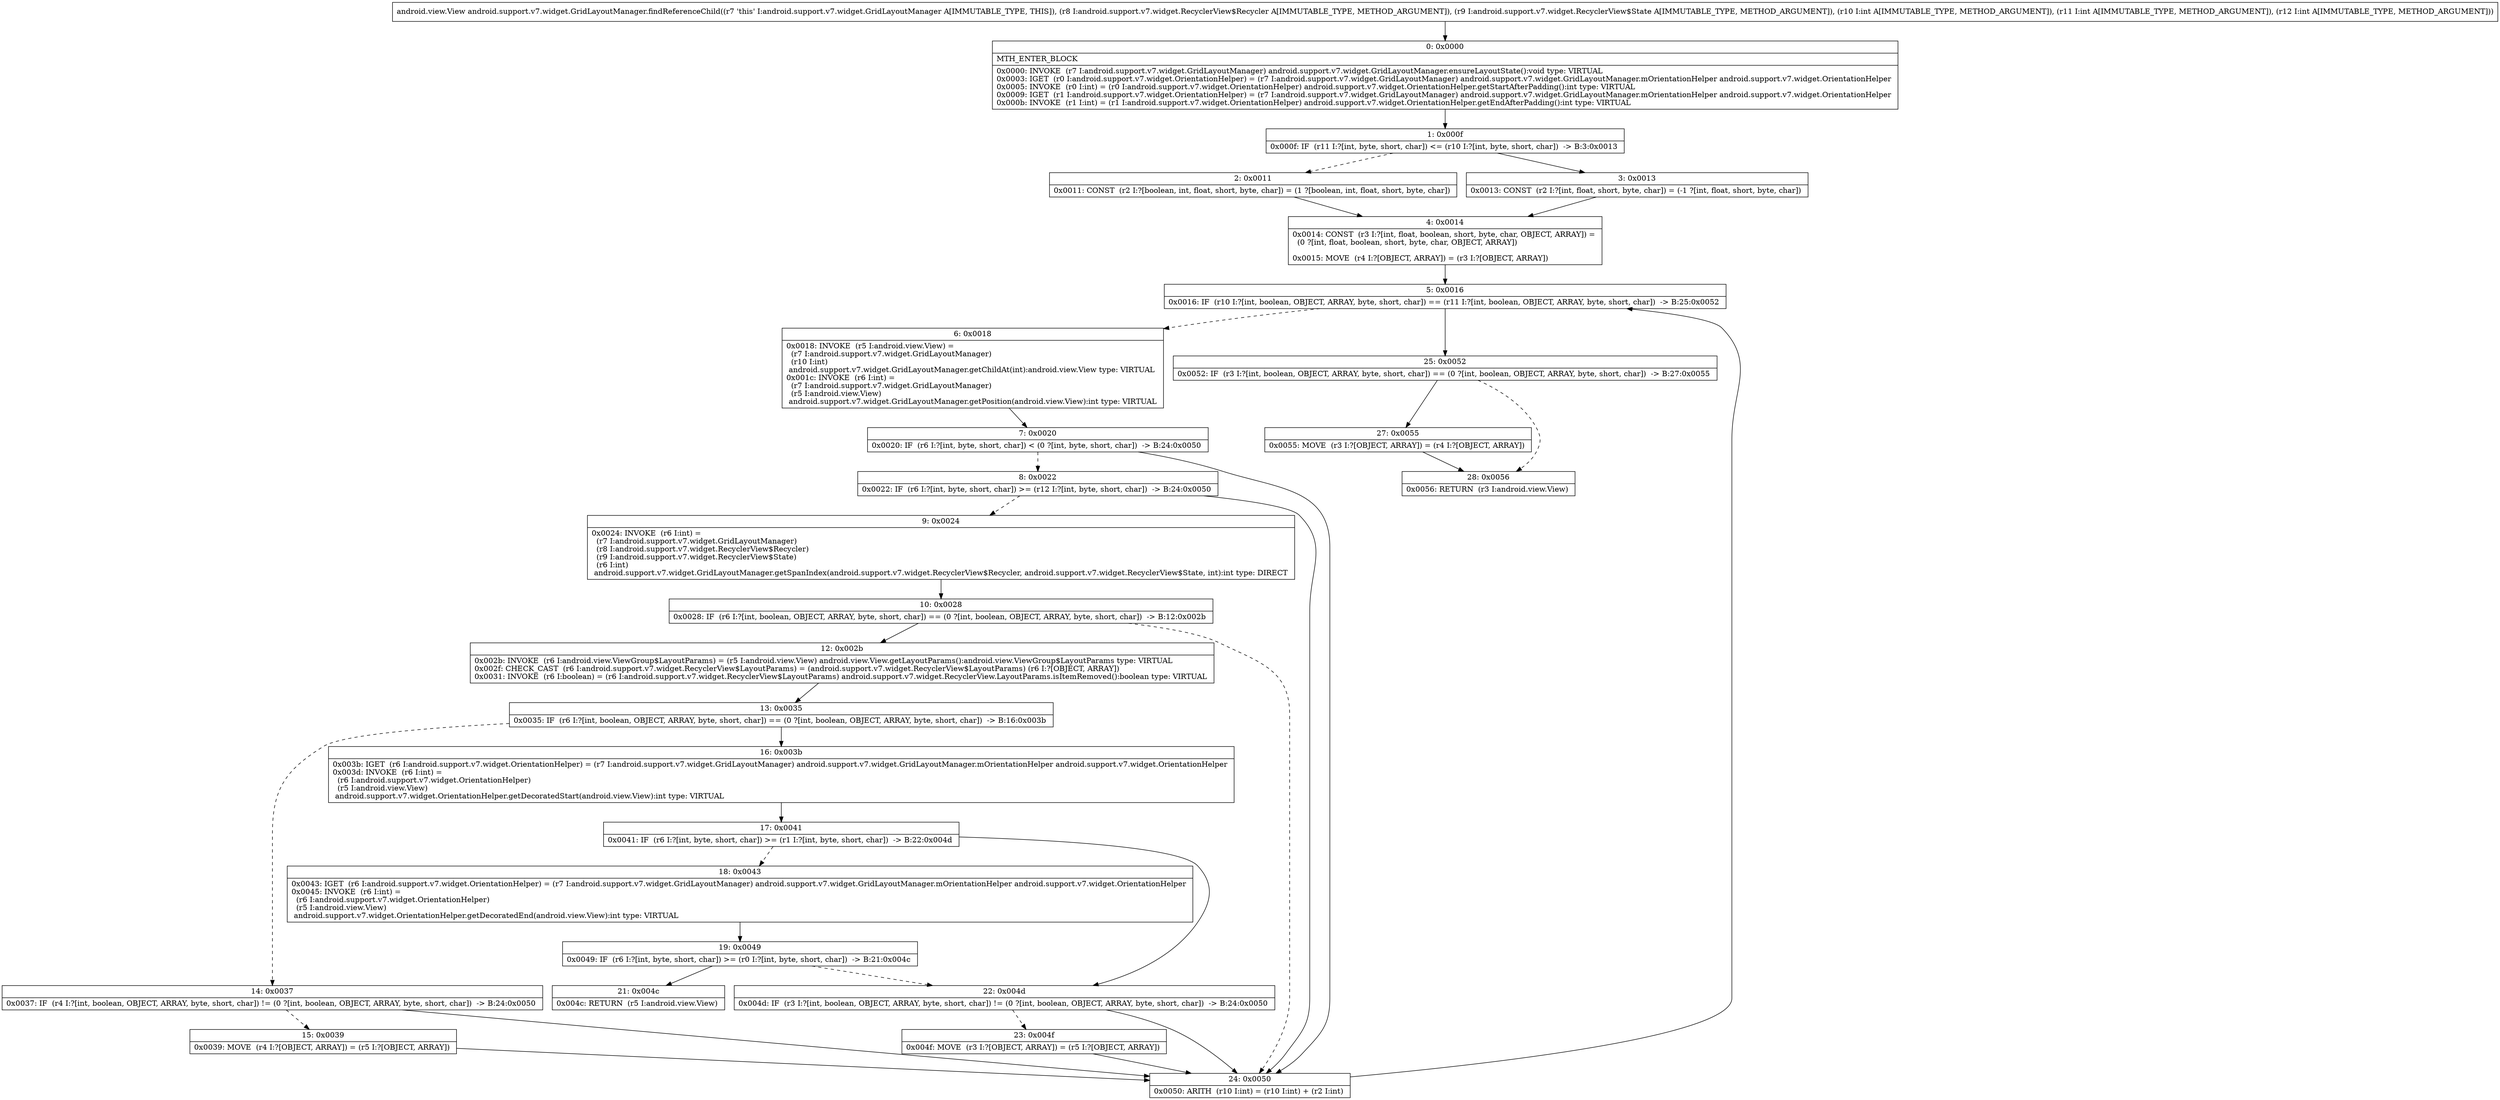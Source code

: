 digraph "CFG forandroid.support.v7.widget.GridLayoutManager.findReferenceChild(Landroid\/support\/v7\/widget\/RecyclerView$Recycler;Landroid\/support\/v7\/widget\/RecyclerView$State;III)Landroid\/view\/View;" {
Node_0 [shape=record,label="{0\:\ 0x0000|MTH_ENTER_BLOCK\l|0x0000: INVOKE  (r7 I:android.support.v7.widget.GridLayoutManager) android.support.v7.widget.GridLayoutManager.ensureLayoutState():void type: VIRTUAL \l0x0003: IGET  (r0 I:android.support.v7.widget.OrientationHelper) = (r7 I:android.support.v7.widget.GridLayoutManager) android.support.v7.widget.GridLayoutManager.mOrientationHelper android.support.v7.widget.OrientationHelper \l0x0005: INVOKE  (r0 I:int) = (r0 I:android.support.v7.widget.OrientationHelper) android.support.v7.widget.OrientationHelper.getStartAfterPadding():int type: VIRTUAL \l0x0009: IGET  (r1 I:android.support.v7.widget.OrientationHelper) = (r7 I:android.support.v7.widget.GridLayoutManager) android.support.v7.widget.GridLayoutManager.mOrientationHelper android.support.v7.widget.OrientationHelper \l0x000b: INVOKE  (r1 I:int) = (r1 I:android.support.v7.widget.OrientationHelper) android.support.v7.widget.OrientationHelper.getEndAfterPadding():int type: VIRTUAL \l}"];
Node_1 [shape=record,label="{1\:\ 0x000f|0x000f: IF  (r11 I:?[int, byte, short, char]) \<= (r10 I:?[int, byte, short, char])  \-\> B:3:0x0013 \l}"];
Node_2 [shape=record,label="{2\:\ 0x0011|0x0011: CONST  (r2 I:?[boolean, int, float, short, byte, char]) = (1 ?[boolean, int, float, short, byte, char]) \l}"];
Node_3 [shape=record,label="{3\:\ 0x0013|0x0013: CONST  (r2 I:?[int, float, short, byte, char]) = (\-1 ?[int, float, short, byte, char]) \l}"];
Node_4 [shape=record,label="{4\:\ 0x0014|0x0014: CONST  (r3 I:?[int, float, boolean, short, byte, char, OBJECT, ARRAY]) = \l  (0 ?[int, float, boolean, short, byte, char, OBJECT, ARRAY])\l \l0x0015: MOVE  (r4 I:?[OBJECT, ARRAY]) = (r3 I:?[OBJECT, ARRAY]) \l}"];
Node_5 [shape=record,label="{5\:\ 0x0016|0x0016: IF  (r10 I:?[int, boolean, OBJECT, ARRAY, byte, short, char]) == (r11 I:?[int, boolean, OBJECT, ARRAY, byte, short, char])  \-\> B:25:0x0052 \l}"];
Node_6 [shape=record,label="{6\:\ 0x0018|0x0018: INVOKE  (r5 I:android.view.View) = \l  (r7 I:android.support.v7.widget.GridLayoutManager)\l  (r10 I:int)\l android.support.v7.widget.GridLayoutManager.getChildAt(int):android.view.View type: VIRTUAL \l0x001c: INVOKE  (r6 I:int) = \l  (r7 I:android.support.v7.widget.GridLayoutManager)\l  (r5 I:android.view.View)\l android.support.v7.widget.GridLayoutManager.getPosition(android.view.View):int type: VIRTUAL \l}"];
Node_7 [shape=record,label="{7\:\ 0x0020|0x0020: IF  (r6 I:?[int, byte, short, char]) \< (0 ?[int, byte, short, char])  \-\> B:24:0x0050 \l}"];
Node_8 [shape=record,label="{8\:\ 0x0022|0x0022: IF  (r6 I:?[int, byte, short, char]) \>= (r12 I:?[int, byte, short, char])  \-\> B:24:0x0050 \l}"];
Node_9 [shape=record,label="{9\:\ 0x0024|0x0024: INVOKE  (r6 I:int) = \l  (r7 I:android.support.v7.widget.GridLayoutManager)\l  (r8 I:android.support.v7.widget.RecyclerView$Recycler)\l  (r9 I:android.support.v7.widget.RecyclerView$State)\l  (r6 I:int)\l android.support.v7.widget.GridLayoutManager.getSpanIndex(android.support.v7.widget.RecyclerView$Recycler, android.support.v7.widget.RecyclerView$State, int):int type: DIRECT \l}"];
Node_10 [shape=record,label="{10\:\ 0x0028|0x0028: IF  (r6 I:?[int, boolean, OBJECT, ARRAY, byte, short, char]) == (0 ?[int, boolean, OBJECT, ARRAY, byte, short, char])  \-\> B:12:0x002b \l}"];
Node_12 [shape=record,label="{12\:\ 0x002b|0x002b: INVOKE  (r6 I:android.view.ViewGroup$LayoutParams) = (r5 I:android.view.View) android.view.View.getLayoutParams():android.view.ViewGroup$LayoutParams type: VIRTUAL \l0x002f: CHECK_CAST  (r6 I:android.support.v7.widget.RecyclerView$LayoutParams) = (android.support.v7.widget.RecyclerView$LayoutParams) (r6 I:?[OBJECT, ARRAY]) \l0x0031: INVOKE  (r6 I:boolean) = (r6 I:android.support.v7.widget.RecyclerView$LayoutParams) android.support.v7.widget.RecyclerView.LayoutParams.isItemRemoved():boolean type: VIRTUAL \l}"];
Node_13 [shape=record,label="{13\:\ 0x0035|0x0035: IF  (r6 I:?[int, boolean, OBJECT, ARRAY, byte, short, char]) == (0 ?[int, boolean, OBJECT, ARRAY, byte, short, char])  \-\> B:16:0x003b \l}"];
Node_14 [shape=record,label="{14\:\ 0x0037|0x0037: IF  (r4 I:?[int, boolean, OBJECT, ARRAY, byte, short, char]) != (0 ?[int, boolean, OBJECT, ARRAY, byte, short, char])  \-\> B:24:0x0050 \l}"];
Node_15 [shape=record,label="{15\:\ 0x0039|0x0039: MOVE  (r4 I:?[OBJECT, ARRAY]) = (r5 I:?[OBJECT, ARRAY]) \l}"];
Node_16 [shape=record,label="{16\:\ 0x003b|0x003b: IGET  (r6 I:android.support.v7.widget.OrientationHelper) = (r7 I:android.support.v7.widget.GridLayoutManager) android.support.v7.widget.GridLayoutManager.mOrientationHelper android.support.v7.widget.OrientationHelper \l0x003d: INVOKE  (r6 I:int) = \l  (r6 I:android.support.v7.widget.OrientationHelper)\l  (r5 I:android.view.View)\l android.support.v7.widget.OrientationHelper.getDecoratedStart(android.view.View):int type: VIRTUAL \l}"];
Node_17 [shape=record,label="{17\:\ 0x0041|0x0041: IF  (r6 I:?[int, byte, short, char]) \>= (r1 I:?[int, byte, short, char])  \-\> B:22:0x004d \l}"];
Node_18 [shape=record,label="{18\:\ 0x0043|0x0043: IGET  (r6 I:android.support.v7.widget.OrientationHelper) = (r7 I:android.support.v7.widget.GridLayoutManager) android.support.v7.widget.GridLayoutManager.mOrientationHelper android.support.v7.widget.OrientationHelper \l0x0045: INVOKE  (r6 I:int) = \l  (r6 I:android.support.v7.widget.OrientationHelper)\l  (r5 I:android.view.View)\l android.support.v7.widget.OrientationHelper.getDecoratedEnd(android.view.View):int type: VIRTUAL \l}"];
Node_19 [shape=record,label="{19\:\ 0x0049|0x0049: IF  (r6 I:?[int, byte, short, char]) \>= (r0 I:?[int, byte, short, char])  \-\> B:21:0x004c \l}"];
Node_21 [shape=record,label="{21\:\ 0x004c|0x004c: RETURN  (r5 I:android.view.View) \l}"];
Node_22 [shape=record,label="{22\:\ 0x004d|0x004d: IF  (r3 I:?[int, boolean, OBJECT, ARRAY, byte, short, char]) != (0 ?[int, boolean, OBJECT, ARRAY, byte, short, char])  \-\> B:24:0x0050 \l}"];
Node_23 [shape=record,label="{23\:\ 0x004f|0x004f: MOVE  (r3 I:?[OBJECT, ARRAY]) = (r5 I:?[OBJECT, ARRAY]) \l}"];
Node_24 [shape=record,label="{24\:\ 0x0050|0x0050: ARITH  (r10 I:int) = (r10 I:int) + (r2 I:int) \l}"];
Node_25 [shape=record,label="{25\:\ 0x0052|0x0052: IF  (r3 I:?[int, boolean, OBJECT, ARRAY, byte, short, char]) == (0 ?[int, boolean, OBJECT, ARRAY, byte, short, char])  \-\> B:27:0x0055 \l}"];
Node_27 [shape=record,label="{27\:\ 0x0055|0x0055: MOVE  (r3 I:?[OBJECT, ARRAY]) = (r4 I:?[OBJECT, ARRAY]) \l}"];
Node_28 [shape=record,label="{28\:\ 0x0056|0x0056: RETURN  (r3 I:android.view.View) \l}"];
MethodNode[shape=record,label="{android.view.View android.support.v7.widget.GridLayoutManager.findReferenceChild((r7 'this' I:android.support.v7.widget.GridLayoutManager A[IMMUTABLE_TYPE, THIS]), (r8 I:android.support.v7.widget.RecyclerView$Recycler A[IMMUTABLE_TYPE, METHOD_ARGUMENT]), (r9 I:android.support.v7.widget.RecyclerView$State A[IMMUTABLE_TYPE, METHOD_ARGUMENT]), (r10 I:int A[IMMUTABLE_TYPE, METHOD_ARGUMENT]), (r11 I:int A[IMMUTABLE_TYPE, METHOD_ARGUMENT]), (r12 I:int A[IMMUTABLE_TYPE, METHOD_ARGUMENT])) }"];
MethodNode -> Node_0;
Node_0 -> Node_1;
Node_1 -> Node_2[style=dashed];
Node_1 -> Node_3;
Node_2 -> Node_4;
Node_3 -> Node_4;
Node_4 -> Node_5;
Node_5 -> Node_6[style=dashed];
Node_5 -> Node_25;
Node_6 -> Node_7;
Node_7 -> Node_8[style=dashed];
Node_7 -> Node_24;
Node_8 -> Node_9[style=dashed];
Node_8 -> Node_24;
Node_9 -> Node_10;
Node_10 -> Node_12;
Node_10 -> Node_24[style=dashed];
Node_12 -> Node_13;
Node_13 -> Node_14[style=dashed];
Node_13 -> Node_16;
Node_14 -> Node_15[style=dashed];
Node_14 -> Node_24;
Node_15 -> Node_24;
Node_16 -> Node_17;
Node_17 -> Node_18[style=dashed];
Node_17 -> Node_22;
Node_18 -> Node_19;
Node_19 -> Node_21;
Node_19 -> Node_22[style=dashed];
Node_22 -> Node_23[style=dashed];
Node_22 -> Node_24;
Node_23 -> Node_24;
Node_24 -> Node_5;
Node_25 -> Node_27;
Node_25 -> Node_28[style=dashed];
Node_27 -> Node_28;
}

